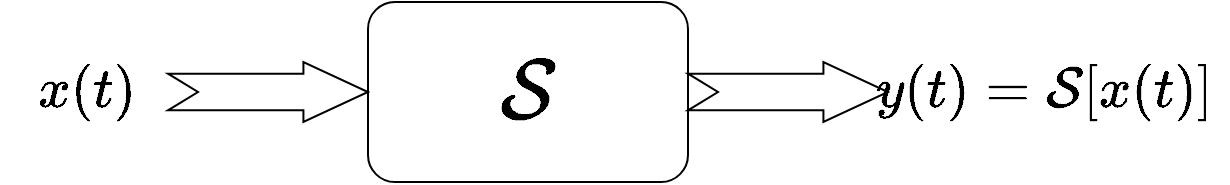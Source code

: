 <mxfile version="24.7.7">
  <diagram name="Page-1" id="fiXmAc3vInF_abual-Br">
    <mxGraphModel dx="940" dy="563" grid="1" gridSize="10" guides="1" tooltips="1" connect="1" arrows="1" fold="1" page="1" pageScale="1" pageWidth="850" pageHeight="1100" math="1" shadow="0">
      <root>
        <mxCell id="0" />
        <mxCell id="1" parent="0" />
        <mxCell id="EK-ESVAWsXIVAjgYVd6_-1" value="&lt;font style=&quot;font-size: 36px;&quot;&gt;$$\mathcal{S}$$&lt;/font&gt;" style="rounded=1;whiteSpace=wrap;html=1;" vertex="1" parent="1">
          <mxGeometry x="200" y="150" width="160" height="90" as="geometry" />
        </mxCell>
        <mxCell id="EK-ESVAWsXIVAjgYVd6_-5" value="" style="html=1;shadow=0;dashed=0;align=center;verticalAlign=middle;shape=mxgraph.arrows2.arrow;dy=0.39;dx=32.29;notch=15;" vertex="1" parent="1">
          <mxGeometry x="100" y="180" width="100" height="30" as="geometry" />
        </mxCell>
        <mxCell id="EK-ESVAWsXIVAjgYVd6_-7" value="" style="html=1;shadow=0;dashed=0;align=center;verticalAlign=middle;shape=mxgraph.arrows2.arrow;dy=0.39;dx=32.29;notch=15;" vertex="1" parent="1">
          <mxGeometry x="360" y="180" width="100" height="30" as="geometry" />
        </mxCell>
        <mxCell id="EK-ESVAWsXIVAjgYVd6_-10" value="&lt;font style=&quot;font-size: 24px;&quot;&gt;$$x(t)$$&lt;/font&gt;" style="text;html=1;align=center;verticalAlign=middle;whiteSpace=wrap;rounded=0;" vertex="1" parent="1">
          <mxGeometry x="30" y="180" width="60" height="30" as="geometry" />
        </mxCell>
        <mxCell id="EK-ESVAWsXIVAjgYVd6_-11" value="&lt;font style=&quot;font-size: 24px;&quot;&gt;$$y(t) = \mathcal{S}[x(t)]~~$$&lt;/font&gt;" style="text;html=1;align=center;verticalAlign=middle;whiteSpace=wrap;rounded=0;" vertex="1" parent="1">
          <mxGeometry x="460" y="180" width="170" height="30" as="geometry" />
        </mxCell>
        <mxCell id="EK-ESVAWsXIVAjgYVd6_-15" value="" style="rounded=0;whiteSpace=wrap;html=1;strokeColor=none;" vertex="1" parent="1">
          <mxGeometry x="620" y="165" width="10" height="60" as="geometry" />
        </mxCell>
      </root>
    </mxGraphModel>
  </diagram>
</mxfile>
